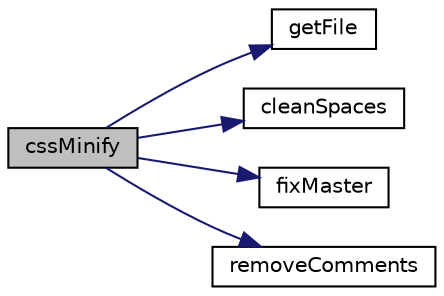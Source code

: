 digraph "cssMinify"
{
  edge [fontname="Helvetica",fontsize="10",labelfontname="Helvetica",labelfontsize="10"];
  node [fontname="Helvetica",fontsize="10",shape=record];
  rankdir="LR";
  Node5 [label="cssMinify",height=0.2,width=0.4,color="black", fillcolor="grey75", style="filled", fontcolor="black"];
  Node5 -> Node6 [color="midnightblue",fontsize="10",style="solid",fontname="Helvetica"];
  Node6 [label="getFile",height=0.2,width=0.4,color="black", fillcolor="white", style="filled",URL="$class_zest_1_1_common_1_1_minify.html#a905ce83166cd7dd044a49a0d479c4399"];
  Node5 -> Node7 [color="midnightblue",fontsize="10",style="solid",fontname="Helvetica"];
  Node7 [label="cleanSpaces",height=0.2,width=0.4,color="black", fillcolor="white", style="filled",URL="$class_zest_1_1_common_1_1_minify.html#abf7f7f63348803f74eee2ae6b8d638ff"];
  Node5 -> Node8 [color="midnightblue",fontsize="10",style="solid",fontname="Helvetica"];
  Node8 [label="fixMaster",height=0.2,width=0.4,color="black", fillcolor="white", style="filled",URL="$class_zest_1_1_common_1_1_minify.html#a7d9a8f37e357aea7b32979d653e008a7"];
  Node5 -> Node9 [color="midnightblue",fontsize="10",style="solid",fontname="Helvetica"];
  Node9 [label="removeComments",height=0.2,width=0.4,color="black", fillcolor="white", style="filled",URL="$class_zest_1_1_common_1_1_minify.html#a009e6f00f6b6f4c1b355e489541ca339"];
}
